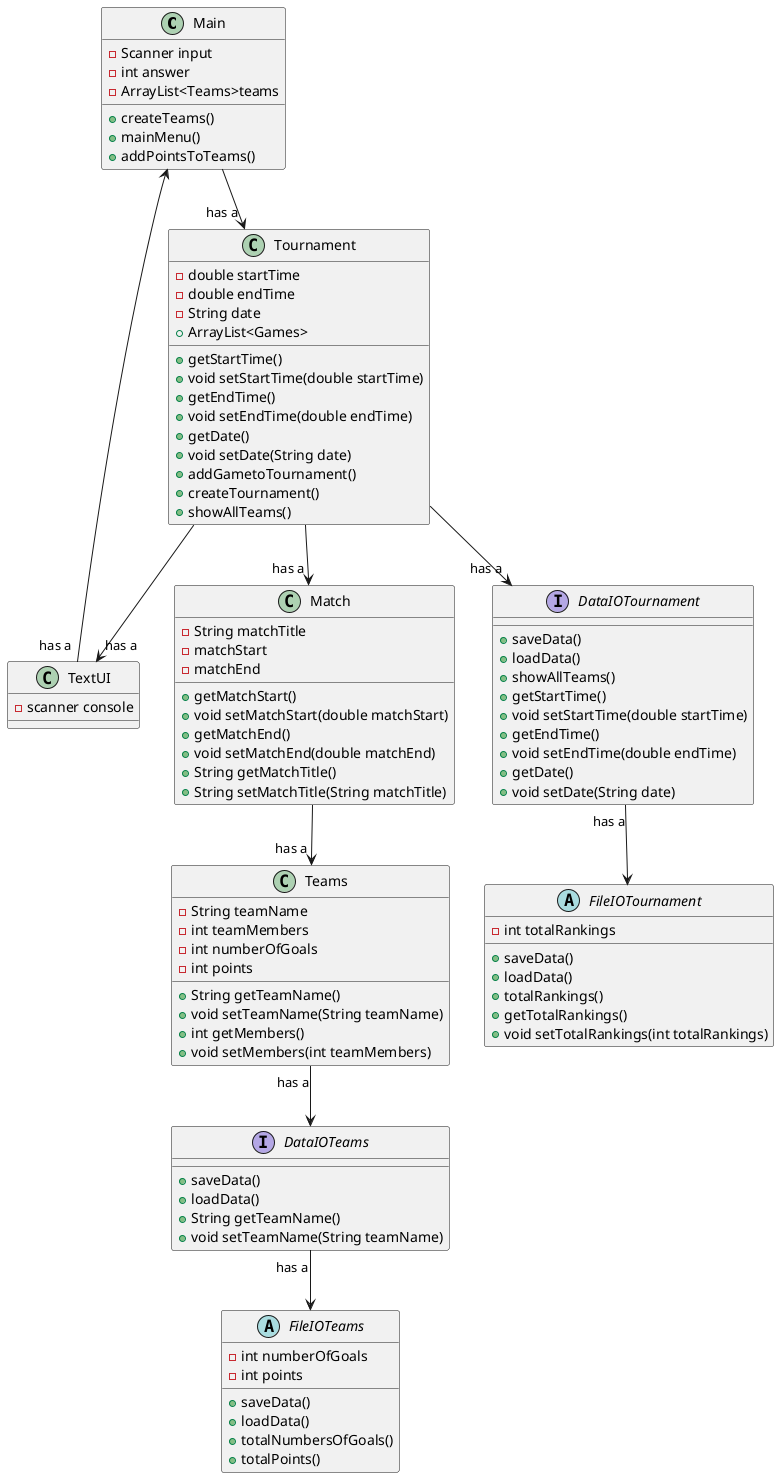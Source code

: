 @startuml

Main --> "has a "Tournament
Tournament --> "has a "TextUI
Match --> "has a " Teams
Tournament --> "has a " Match
TextUI "has a "--> Main
Tournament --> "has a" DataIOTournament
Teams "has a"-->  DataIOTeams
DataIOTeams "has a" --> FileIOTeams
DataIOTournament "has a"-->FileIOTournament


Class Main {
- Scanner input
- int answer
-ArrayList<Teams>teams
+ createTeams()
+ mainMenu()
+addPointsToTeams()

}

Class Tournament {
- double startTime
- double endTime
- String date
+ ArrayList<Games>
+ getStartTime()
+ void setStartTime(double startTime)
+ getEndTime()
+ void setEndTime(double endTime)
+ getDate()
+ void setDate(String date)
+ addGametoTournament()
+ createTournament()
+ showAllTeams()

}

Class Teams {
- String teamName
- int teamMembers
- int numberOfGoals
- int points
+ String getTeamName()
+ void setTeamName(String teamName)
+ int getMembers()
+ void setMembers(int teamMembers)
}

Class TextUI {
- scanner console
}

Class Match {
- String matchTitle
- matchStart
- matchEnd
+ getMatchStart()
+ void setMatchStart(double matchStart)
+getMatchEnd()
+ void setMatchEnd(double matchEnd)
+ String getMatchTitle()
+ String setMatchTitle(String matchTitle)
}
interface DataIOTeams{
+ saveData()
+ loadData()
+ String getTeamName()
+ void setTeamName(String teamName)
}
abstract FileIOTeams{
- int numberOfGoals
- int points
+ saveData()
+ loadData()
+ totalNumbersOfGoals()
+totalPoints()
}

interface DataIOTournament{
+ saveData()
+ loadData()
+ showAllTeams()
+ getStartTime()
+ void setStartTime(double startTime)
+ getEndTime()
+ void setEndTime(double endTime)
+ getDate()
+ void setDate(String date)

}
abstract FileIOTournament{
- int totalRankings
+saveData()
+ loadData()
+totalRankings()
+getTotalRankings()
+void setTotalRankings(int totalRankings)
}


@enduml